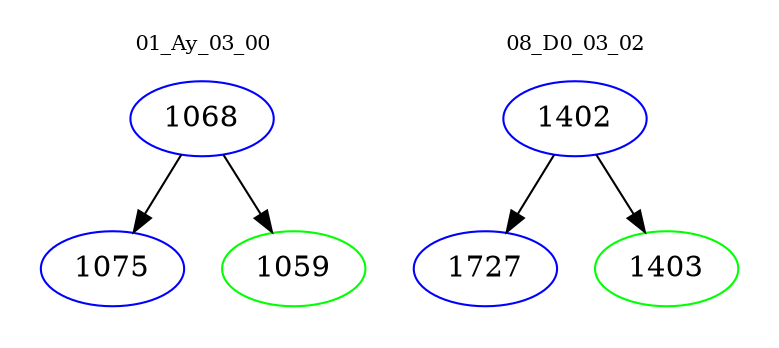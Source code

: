 digraph{
subgraph cluster_0 {
color = white
label = "01_Ay_03_00";
fontsize=10;
T0_1068 [label="1068", color="blue"]
T0_1068 -> T0_1075 [color="black"]
T0_1075 [label="1075", color="blue"]
T0_1068 -> T0_1059 [color="black"]
T0_1059 [label="1059", color="green"]
}
subgraph cluster_1 {
color = white
label = "08_D0_03_02";
fontsize=10;
T1_1402 [label="1402", color="blue"]
T1_1402 -> T1_1727 [color="black"]
T1_1727 [label="1727", color="blue"]
T1_1402 -> T1_1403 [color="black"]
T1_1403 [label="1403", color="green"]
}
}

